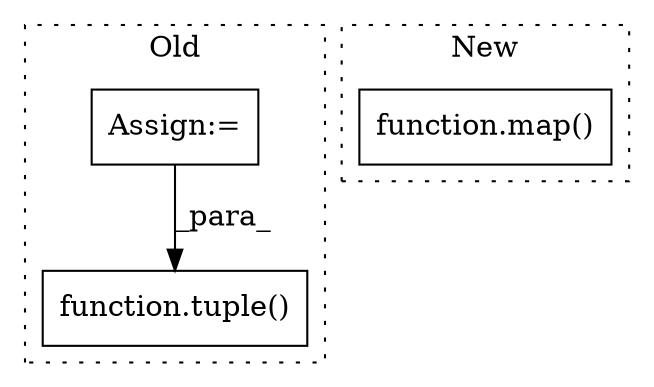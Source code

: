 digraph G {
subgraph cluster0 {
1 [label="function.tuple()" a="75" s="16408,16426" l="6,1" shape="box"];
3 [label="Assign:=" a="68" s="16247" l="3" shape="box"];
label = "Old";
style="dotted";
}
subgraph cluster1 {
2 [label="function.map()" a="75" s="16537,16573" l="4,1" shape="box"];
label = "New";
style="dotted";
}
3 -> 1 [label="_para_"];
}